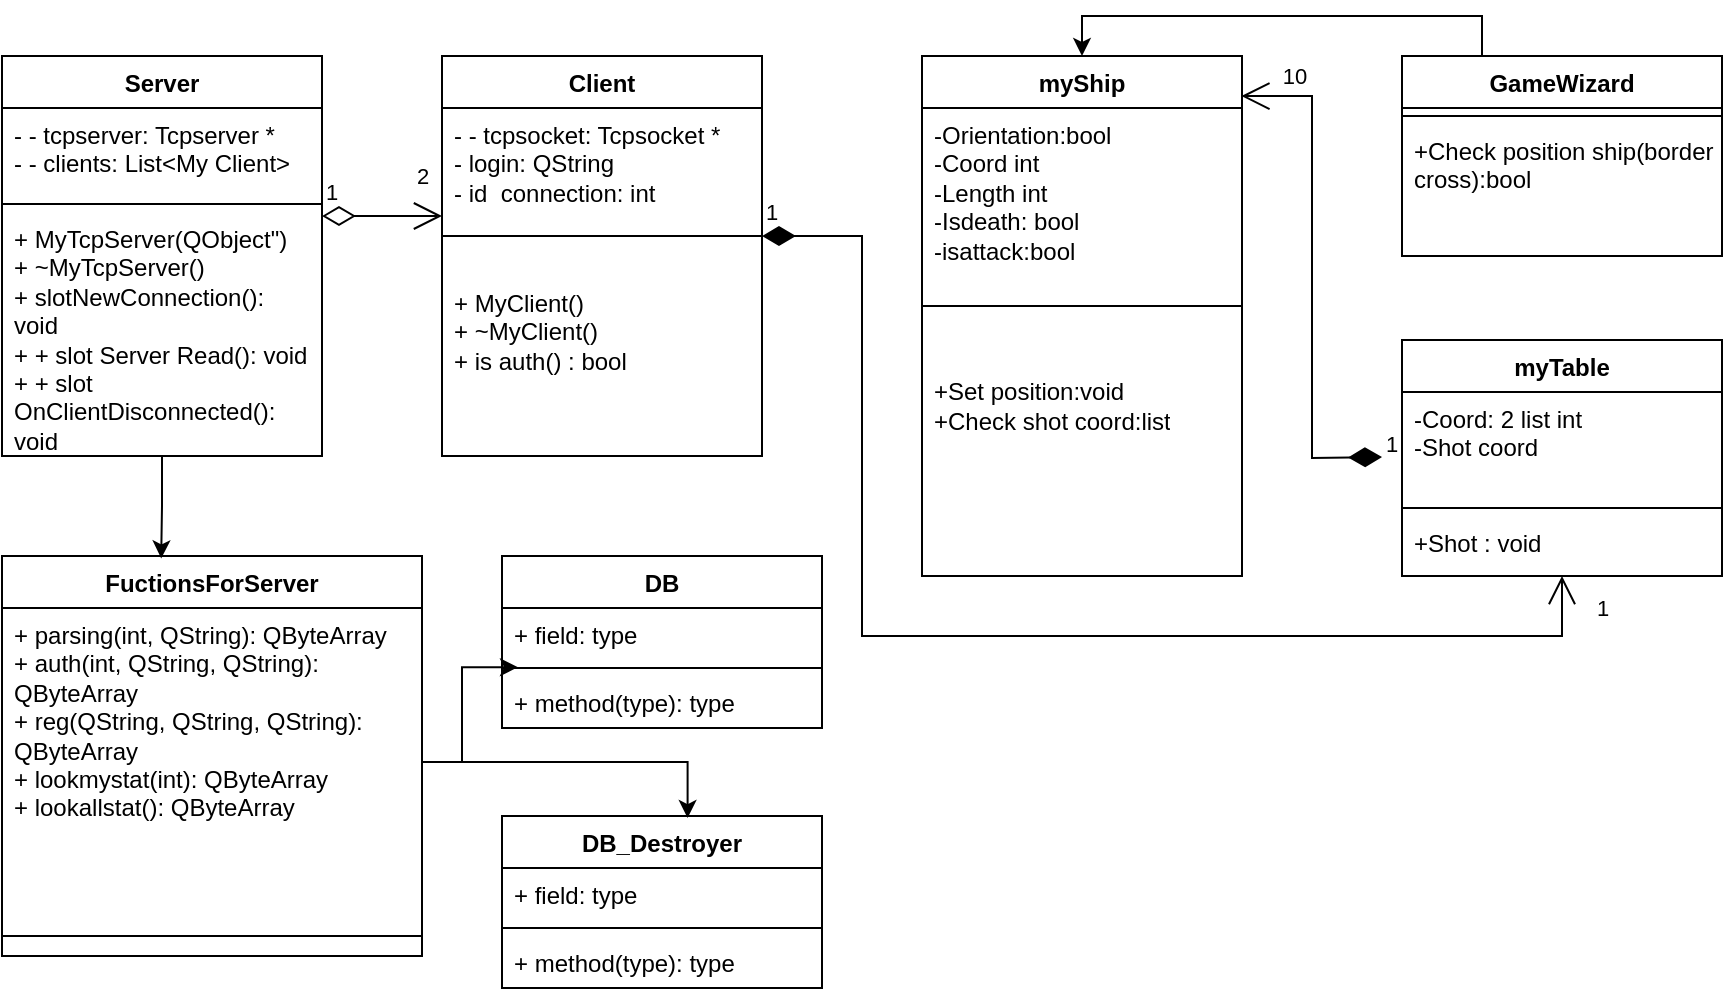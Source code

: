 <mxfile version="26.0.16">
  <diagram name="Страница — 1" id="gGx4beJSDWos4RjkBC_M">
    <mxGraphModel dx="1008" dy="569" grid="1" gridSize="10" guides="1" tooltips="1" connect="1" arrows="1" fold="1" page="1" pageScale="1" pageWidth="827" pageHeight="1169" math="0" shadow="0">
      <root>
        <mxCell id="0" />
        <mxCell id="1" parent="0" />
        <mxCell id="cv6yg6oXkQrr2uaZ3wx9-1" value="myShip" style="swimlane;fontStyle=1;align=center;verticalAlign=top;childLayout=stackLayout;horizontal=1;startSize=26;horizontalStack=0;resizeParent=1;resizeParentMax=0;resizeLast=0;collapsible=1;marginBottom=0;whiteSpace=wrap;html=1;" vertex="1" parent="1">
          <mxGeometry x="480" y="30" width="160" height="260" as="geometry" />
        </mxCell>
        <mxCell id="cv6yg6oXkQrr2uaZ3wx9-2" value="-Orientation:bool&lt;div&gt;-Coord int&lt;/div&gt;&lt;div&gt;-Length int&lt;/div&gt;&lt;div&gt;-Isdeath: bool&lt;/div&gt;&lt;div&gt;-isattack:bool&lt;/div&gt;" style="text;strokeColor=none;fillColor=none;align=left;verticalAlign=top;spacingLeft=4;spacingRight=4;overflow=hidden;rotatable=0;points=[[0,0.5],[1,0.5]];portConstraint=eastwest;whiteSpace=wrap;html=1;" vertex="1" parent="cv6yg6oXkQrr2uaZ3wx9-1">
          <mxGeometry y="26" width="160" height="84" as="geometry" />
        </mxCell>
        <mxCell id="cv6yg6oXkQrr2uaZ3wx9-53" value="1" style="endArrow=open;html=1;endSize=12;startArrow=diamondThin;startSize=14;startFill=1;edgeStyle=orthogonalEdgeStyle;align=left;verticalAlign=bottom;rounded=0;" edge="1" parent="cv6yg6oXkQrr2uaZ3wx9-1" target="cv6yg6oXkQrr2uaZ3wx9-18">
          <mxGeometry x="-1" y="3" relative="1" as="geometry">
            <mxPoint x="-80" y="90" as="sourcePoint" />
            <mxPoint x="-30" y="290" as="targetPoint" />
            <Array as="points">
              <mxPoint x="-30" y="90" />
              <mxPoint x="-30" y="290" />
              <mxPoint x="320" y="290" />
            </Array>
          </mxGeometry>
        </mxCell>
        <mxCell id="cv6yg6oXkQrr2uaZ3wx9-54" value="1" style="edgeLabel;html=1;align=center;verticalAlign=middle;resizable=0;points=[];" vertex="1" connectable="0" parent="cv6yg6oXkQrr2uaZ3wx9-53">
          <mxGeometry x="0.841" relative="1" as="geometry">
            <mxPoint x="40" y="-14" as="offset" />
          </mxGeometry>
        </mxCell>
        <mxCell id="cv6yg6oXkQrr2uaZ3wx9-3" value="" style="line;strokeWidth=1;fillColor=none;align=left;verticalAlign=middle;spacingTop=-1;spacingLeft=3;spacingRight=3;rotatable=0;labelPosition=right;points=[];portConstraint=eastwest;strokeColor=inherit;" vertex="1" parent="cv6yg6oXkQrr2uaZ3wx9-1">
          <mxGeometry y="110" width="160" height="30" as="geometry" />
        </mxCell>
        <mxCell id="cv6yg6oXkQrr2uaZ3wx9-4" value="&lt;br&gt;&lt;div&gt;+Set position:void&lt;/div&gt;&lt;div&gt;+Check shot coord:list&lt;/div&gt;" style="text;strokeColor=none;fillColor=none;align=left;verticalAlign=top;spacingLeft=4;spacingRight=4;overflow=hidden;rotatable=0;points=[[0,0.5],[1,0.5]];portConstraint=eastwest;whiteSpace=wrap;html=1;" vertex="1" parent="cv6yg6oXkQrr2uaZ3wx9-1">
          <mxGeometry y="140" width="160" height="120" as="geometry" />
        </mxCell>
        <mxCell id="cv6yg6oXkQrr2uaZ3wx9-6" value="Client" style="swimlane;fontStyle=1;align=center;verticalAlign=top;childLayout=stackLayout;horizontal=1;startSize=26;horizontalStack=0;resizeParent=1;resizeParentMax=0;resizeLast=0;collapsible=1;marginBottom=0;whiteSpace=wrap;html=1;" vertex="1" parent="1">
          <mxGeometry x="240" y="30" width="160" height="200" as="geometry" />
        </mxCell>
        <mxCell id="cv6yg6oXkQrr2uaZ3wx9-7" value="&lt;div&gt;- - tcpsocket: Tcpsocket *&lt;/div&gt;&lt;div&gt;- login: QString&lt;/div&gt;&lt;div&gt;- id_connection: int&lt;/div&gt;" style="text;strokeColor=none;fillColor=none;align=left;verticalAlign=top;spacingLeft=4;spacingRight=4;overflow=hidden;rotatable=0;points=[[0,0.5],[1,0.5]];portConstraint=eastwest;whiteSpace=wrap;html=1;" vertex="1" parent="cv6yg6oXkQrr2uaZ3wx9-6">
          <mxGeometry y="26" width="160" height="44" as="geometry" />
        </mxCell>
        <mxCell id="cv6yg6oXkQrr2uaZ3wx9-8" value="" style="line;strokeWidth=1;fillColor=none;align=left;verticalAlign=middle;spacingTop=-1;spacingLeft=3;spacingRight=3;rotatable=0;labelPosition=right;points=[];portConstraint=eastwest;strokeColor=inherit;" vertex="1" parent="cv6yg6oXkQrr2uaZ3wx9-6">
          <mxGeometry y="70" width="160" height="40" as="geometry" />
        </mxCell>
        <mxCell id="cv6yg6oXkQrr2uaZ3wx9-9" value="&lt;div&gt;+ MyClient()&lt;/div&gt;&lt;div&gt;+ ~MyClient()&lt;/div&gt;&lt;div&gt;+ is auth() : bool&lt;/div&gt;" style="text;strokeColor=none;fillColor=none;align=left;verticalAlign=top;spacingLeft=4;spacingRight=4;overflow=hidden;rotatable=0;points=[[0,0.5],[1,0.5]];portConstraint=eastwest;whiteSpace=wrap;html=1;" vertex="1" parent="cv6yg6oXkQrr2uaZ3wx9-6">
          <mxGeometry y="110" width="160" height="90" as="geometry" />
        </mxCell>
        <mxCell id="cv6yg6oXkQrr2uaZ3wx9-10" value="Server" style="swimlane;fontStyle=1;align=center;verticalAlign=top;childLayout=stackLayout;horizontal=1;startSize=26;horizontalStack=0;resizeParent=1;resizeParentMax=0;resizeLast=0;collapsible=1;marginBottom=0;whiteSpace=wrap;html=1;" vertex="1" parent="1">
          <mxGeometry x="20" y="30" width="160" height="200" as="geometry" />
        </mxCell>
        <mxCell id="cv6yg6oXkQrr2uaZ3wx9-11" value="- - tcpserver: Tcpserver *&lt;div&gt;- - clients: List&amp;lt;My Client&amp;gt;&lt;/div&gt;" style="text;strokeColor=none;fillColor=none;align=left;verticalAlign=top;spacingLeft=4;spacingRight=4;overflow=hidden;rotatable=0;points=[[0,0.5],[1,0.5]];portConstraint=eastwest;whiteSpace=wrap;html=1;" vertex="1" parent="cv6yg6oXkQrr2uaZ3wx9-10">
          <mxGeometry y="26" width="160" height="44" as="geometry" />
        </mxCell>
        <mxCell id="cv6yg6oXkQrr2uaZ3wx9-12" value="" style="line;strokeWidth=1;fillColor=none;align=left;verticalAlign=middle;spacingTop=-1;spacingLeft=3;spacingRight=3;rotatable=0;labelPosition=right;points=[];portConstraint=eastwest;strokeColor=inherit;" vertex="1" parent="cv6yg6oXkQrr2uaZ3wx9-10">
          <mxGeometry y="70" width="160" height="8" as="geometry" />
        </mxCell>
        <mxCell id="cv6yg6oXkQrr2uaZ3wx9-13" value="&lt;div&gt;+ MyTcpServer(QObject&quot;)&lt;/div&gt;&lt;div&gt;+ ~MyTcpServer()&lt;/div&gt;&lt;div&gt;+ slotNewConnection(): void&lt;/div&gt;&lt;div&gt;+ + slot Server Read(): void&lt;/div&gt;&lt;div&gt;+ + slot OnClientDisconnected(): void&lt;/div&gt;" style="text;strokeColor=none;fillColor=none;align=left;verticalAlign=top;spacingLeft=4;spacingRight=4;overflow=hidden;rotatable=0;points=[[0,0.5],[1,0.5]];portConstraint=eastwest;whiteSpace=wrap;html=1;" vertex="1" parent="cv6yg6oXkQrr2uaZ3wx9-10">
          <mxGeometry y="78" width="160" height="122" as="geometry" />
        </mxCell>
        <mxCell id="cv6yg6oXkQrr2uaZ3wx9-18" value="myTable" style="swimlane;fontStyle=1;align=center;verticalAlign=top;childLayout=stackLayout;horizontal=1;startSize=26;horizontalStack=0;resizeParent=1;resizeParentMax=0;resizeLast=0;collapsible=1;marginBottom=0;whiteSpace=wrap;html=1;" vertex="1" parent="1">
          <mxGeometry x="720" y="172" width="160" height="118" as="geometry" />
        </mxCell>
        <mxCell id="cv6yg6oXkQrr2uaZ3wx9-19" value="-Coord: 2 list int&lt;div&gt;-Shot coord&lt;/div&gt;" style="text;strokeColor=none;fillColor=none;align=left;verticalAlign=top;spacingLeft=4;spacingRight=4;overflow=hidden;rotatable=0;points=[[0,0.5],[1,0.5]];portConstraint=eastwest;whiteSpace=wrap;html=1;" vertex="1" parent="cv6yg6oXkQrr2uaZ3wx9-18">
          <mxGeometry y="26" width="160" height="54" as="geometry" />
        </mxCell>
        <mxCell id="cv6yg6oXkQrr2uaZ3wx9-50" value="1" style="endArrow=open;html=1;endSize=12;startArrow=diamondThin;startSize=14;startFill=1;edgeStyle=orthogonalEdgeStyle;align=left;verticalAlign=bottom;rounded=0;entryX=0.998;entryY=0.077;entryDx=0;entryDy=0;entryPerimeter=0;" edge="1" parent="cv6yg6oXkQrr2uaZ3wx9-18" target="cv6yg6oXkQrr2uaZ3wx9-1">
          <mxGeometry x="-1" y="3" relative="1" as="geometry">
            <mxPoint x="-10" y="58.5" as="sourcePoint" />
            <mxPoint x="150" y="58.5" as="targetPoint" />
          </mxGeometry>
        </mxCell>
        <mxCell id="cv6yg6oXkQrr2uaZ3wx9-51" value="10" style="edgeLabel;html=1;align=center;verticalAlign=middle;resizable=0;points=[];" vertex="1" connectable="0" parent="cv6yg6oXkQrr2uaZ3wx9-50">
          <mxGeometry x="0.791" y="2" relative="1" as="geometry">
            <mxPoint y="-12" as="offset" />
          </mxGeometry>
        </mxCell>
        <mxCell id="cv6yg6oXkQrr2uaZ3wx9-20" value="" style="line;strokeWidth=1;fillColor=none;align=left;verticalAlign=middle;spacingTop=-1;spacingLeft=3;spacingRight=3;rotatable=0;labelPosition=right;points=[];portConstraint=eastwest;strokeColor=inherit;" vertex="1" parent="cv6yg6oXkQrr2uaZ3wx9-18">
          <mxGeometry y="80" width="160" height="8" as="geometry" />
        </mxCell>
        <mxCell id="cv6yg6oXkQrr2uaZ3wx9-21" value="+Shot : void" style="text;strokeColor=none;fillColor=none;align=left;verticalAlign=top;spacingLeft=4;spacingRight=4;overflow=hidden;rotatable=0;points=[[0,0.5],[1,0.5]];portConstraint=eastwest;whiteSpace=wrap;html=1;" vertex="1" parent="cv6yg6oXkQrr2uaZ3wx9-18">
          <mxGeometry y="88" width="160" height="30" as="geometry" />
        </mxCell>
        <mxCell id="cv6yg6oXkQrr2uaZ3wx9-56" style="edgeStyle=orthogonalEdgeStyle;rounded=0;orthogonalLoop=1;jettySize=auto;html=1;entryX=0.5;entryY=0;entryDx=0;entryDy=0;" edge="1" parent="1" source="cv6yg6oXkQrr2uaZ3wx9-22" target="cv6yg6oXkQrr2uaZ3wx9-1">
          <mxGeometry relative="1" as="geometry">
            <Array as="points">
              <mxPoint x="760" y="10" />
              <mxPoint x="560" y="10" />
            </Array>
          </mxGeometry>
        </mxCell>
        <mxCell id="cv6yg6oXkQrr2uaZ3wx9-22" value="GameWizard" style="swimlane;fontStyle=1;align=center;verticalAlign=top;childLayout=stackLayout;horizontal=1;startSize=26;horizontalStack=0;resizeParent=1;resizeParentMax=0;resizeLast=0;collapsible=1;marginBottom=0;whiteSpace=wrap;html=1;" vertex="1" parent="1">
          <mxGeometry x="720" y="30" width="160" height="100" as="geometry" />
        </mxCell>
        <mxCell id="cv6yg6oXkQrr2uaZ3wx9-24" value="" style="line;strokeWidth=1;fillColor=none;align=left;verticalAlign=middle;spacingTop=-1;spacingLeft=3;spacingRight=3;rotatable=0;labelPosition=right;points=[];portConstraint=eastwest;strokeColor=inherit;" vertex="1" parent="cv6yg6oXkQrr2uaZ3wx9-22">
          <mxGeometry y="26" width="160" height="8" as="geometry" />
        </mxCell>
        <mxCell id="cv6yg6oXkQrr2uaZ3wx9-25" value="+Check position ship(border cross):bool" style="text;strokeColor=none;fillColor=none;align=left;verticalAlign=top;spacingLeft=4;spacingRight=4;overflow=hidden;rotatable=0;points=[[0,0.5],[1,0.5]];portConstraint=eastwest;whiteSpace=wrap;html=1;" vertex="1" parent="cv6yg6oXkQrr2uaZ3wx9-22">
          <mxGeometry y="34" width="160" height="66" as="geometry" />
        </mxCell>
        <mxCell id="cv6yg6oXkQrr2uaZ3wx9-26" value="FuctionsForServer" style="swimlane;fontStyle=1;align=center;verticalAlign=top;childLayout=stackLayout;horizontal=1;startSize=26;horizontalStack=0;resizeParent=1;resizeParentMax=0;resizeLast=0;collapsible=1;marginBottom=0;whiteSpace=wrap;html=1;" vertex="1" parent="1">
          <mxGeometry x="20" y="280" width="210" height="200" as="geometry" />
        </mxCell>
        <mxCell id="cv6yg6oXkQrr2uaZ3wx9-27" value="&lt;div&gt;+ parsing(int, QString): QByteArray&lt;/div&gt;&lt;div&gt;+ auth(int, QString, QString): QByteArray&lt;/div&gt;&lt;div&gt;+ reg(QString, QString, QString):&lt;/div&gt;&lt;div&gt;QByteArray&lt;/div&gt;&lt;div&gt;+ lookmystat(int): QByteArray&lt;/div&gt;&lt;div&gt;+ lookallstat(): QByteArray&lt;/div&gt;" style="text;strokeColor=none;fillColor=none;align=left;verticalAlign=top;spacingLeft=4;spacingRight=4;overflow=hidden;rotatable=0;points=[[0,0.5],[1,0.5]];portConstraint=eastwest;whiteSpace=wrap;html=1;" vertex="1" parent="cv6yg6oXkQrr2uaZ3wx9-26">
          <mxGeometry y="26" width="210" height="154" as="geometry" />
        </mxCell>
        <mxCell id="cv6yg6oXkQrr2uaZ3wx9-28" value="" style="line;strokeWidth=1;fillColor=none;align=left;verticalAlign=middle;spacingTop=-1;spacingLeft=3;spacingRight=3;rotatable=0;labelPosition=right;points=[];portConstraint=eastwest;strokeColor=inherit;" vertex="1" parent="cv6yg6oXkQrr2uaZ3wx9-26">
          <mxGeometry y="180" width="210" height="20" as="geometry" />
        </mxCell>
        <mxCell id="cv6yg6oXkQrr2uaZ3wx9-30" value="DB_Destroyer" style="swimlane;fontStyle=1;align=center;verticalAlign=top;childLayout=stackLayout;horizontal=1;startSize=26;horizontalStack=0;resizeParent=1;resizeParentMax=0;resizeLast=0;collapsible=1;marginBottom=0;whiteSpace=wrap;html=1;" vertex="1" parent="1">
          <mxGeometry x="270" y="410" width="160" height="86" as="geometry" />
        </mxCell>
        <mxCell id="cv6yg6oXkQrr2uaZ3wx9-31" value="+ field: type" style="text;strokeColor=none;fillColor=none;align=left;verticalAlign=top;spacingLeft=4;spacingRight=4;overflow=hidden;rotatable=0;points=[[0,0.5],[1,0.5]];portConstraint=eastwest;whiteSpace=wrap;html=1;" vertex="1" parent="cv6yg6oXkQrr2uaZ3wx9-30">
          <mxGeometry y="26" width="160" height="26" as="geometry" />
        </mxCell>
        <mxCell id="cv6yg6oXkQrr2uaZ3wx9-32" value="" style="line;strokeWidth=1;fillColor=none;align=left;verticalAlign=middle;spacingTop=-1;spacingLeft=3;spacingRight=3;rotatable=0;labelPosition=right;points=[];portConstraint=eastwest;strokeColor=inherit;" vertex="1" parent="cv6yg6oXkQrr2uaZ3wx9-30">
          <mxGeometry y="52" width="160" height="8" as="geometry" />
        </mxCell>
        <mxCell id="cv6yg6oXkQrr2uaZ3wx9-33" value="+ method(type): type" style="text;strokeColor=none;fillColor=none;align=left;verticalAlign=top;spacingLeft=4;spacingRight=4;overflow=hidden;rotatable=0;points=[[0,0.5],[1,0.5]];portConstraint=eastwest;whiteSpace=wrap;html=1;" vertex="1" parent="cv6yg6oXkQrr2uaZ3wx9-30">
          <mxGeometry y="60" width="160" height="26" as="geometry" />
        </mxCell>
        <mxCell id="cv6yg6oXkQrr2uaZ3wx9-35" value="DB" style="swimlane;fontStyle=1;align=center;verticalAlign=top;childLayout=stackLayout;horizontal=1;startSize=26;horizontalStack=0;resizeParent=1;resizeParentMax=0;resizeLast=0;collapsible=1;marginBottom=0;whiteSpace=wrap;html=1;" vertex="1" parent="1">
          <mxGeometry x="270" y="280" width="160" height="86" as="geometry" />
        </mxCell>
        <mxCell id="cv6yg6oXkQrr2uaZ3wx9-36" value="+ field: type" style="text;strokeColor=none;fillColor=none;align=left;verticalAlign=top;spacingLeft=4;spacingRight=4;overflow=hidden;rotatable=0;points=[[0,0.5],[1,0.5]];portConstraint=eastwest;whiteSpace=wrap;html=1;" vertex="1" parent="cv6yg6oXkQrr2uaZ3wx9-35">
          <mxGeometry y="26" width="160" height="26" as="geometry" />
        </mxCell>
        <mxCell id="cv6yg6oXkQrr2uaZ3wx9-37" value="" style="line;strokeWidth=1;fillColor=none;align=left;verticalAlign=middle;spacingTop=-1;spacingLeft=3;spacingRight=3;rotatable=0;labelPosition=right;points=[];portConstraint=eastwest;strokeColor=inherit;" vertex="1" parent="cv6yg6oXkQrr2uaZ3wx9-35">
          <mxGeometry y="52" width="160" height="8" as="geometry" />
        </mxCell>
        <mxCell id="cv6yg6oXkQrr2uaZ3wx9-38" value="+ method(type): type" style="text;strokeColor=none;fillColor=none;align=left;verticalAlign=top;spacingLeft=4;spacingRight=4;overflow=hidden;rotatable=0;points=[[0,0.5],[1,0.5]];portConstraint=eastwest;whiteSpace=wrap;html=1;" vertex="1" parent="cv6yg6oXkQrr2uaZ3wx9-35">
          <mxGeometry y="60" width="160" height="26" as="geometry" />
        </mxCell>
        <mxCell id="cv6yg6oXkQrr2uaZ3wx9-39" value="1" style="endArrow=open;html=1;endSize=12;startArrow=diamondThin;startSize=14;startFill=0;edgeStyle=orthogonalEdgeStyle;align=left;verticalAlign=bottom;rounded=0;strokeWidth=1;" edge="1" parent="1">
          <mxGeometry x="-1" y="3" relative="1" as="geometry">
            <mxPoint x="180" y="110" as="sourcePoint" />
            <mxPoint x="240" y="110" as="targetPoint" />
          </mxGeometry>
        </mxCell>
        <mxCell id="cv6yg6oXkQrr2uaZ3wx9-42" value="2" style="edgeLabel;html=1;align=center;verticalAlign=middle;resizable=0;points=[];" vertex="1" connectable="0" parent="cv6yg6oXkQrr2uaZ3wx9-39">
          <mxGeometry x="0.133" y="-1" relative="1" as="geometry">
            <mxPoint x="16" y="-21" as="offset" />
          </mxGeometry>
        </mxCell>
        <mxCell id="cv6yg6oXkQrr2uaZ3wx9-45" style="edgeStyle=orthogonalEdgeStyle;rounded=0;orthogonalLoop=1;jettySize=auto;html=1;entryX=0.379;entryY=0.006;entryDx=0;entryDy=0;entryPerimeter=0;" edge="1" parent="1" source="cv6yg6oXkQrr2uaZ3wx9-10" target="cv6yg6oXkQrr2uaZ3wx9-26">
          <mxGeometry relative="1" as="geometry" />
        </mxCell>
        <mxCell id="cv6yg6oXkQrr2uaZ3wx9-46" style="edgeStyle=orthogonalEdgeStyle;rounded=0;orthogonalLoop=1;jettySize=auto;html=1;entryX=0.05;entryY=0.45;entryDx=0;entryDy=0;entryPerimeter=0;" edge="1" parent="1" source="cv6yg6oXkQrr2uaZ3wx9-27" target="cv6yg6oXkQrr2uaZ3wx9-37">
          <mxGeometry relative="1" as="geometry">
            <mxPoint x="360" y="383" as="targetPoint" />
          </mxGeometry>
        </mxCell>
        <mxCell id="cv6yg6oXkQrr2uaZ3wx9-48" style="edgeStyle=orthogonalEdgeStyle;rounded=0;orthogonalLoop=1;jettySize=auto;html=1;entryX=0.58;entryY=0.012;entryDx=0;entryDy=0;entryPerimeter=0;" edge="1" parent="1" source="cv6yg6oXkQrr2uaZ3wx9-27" target="cv6yg6oXkQrr2uaZ3wx9-30">
          <mxGeometry relative="1" as="geometry" />
        </mxCell>
      </root>
    </mxGraphModel>
  </diagram>
</mxfile>
